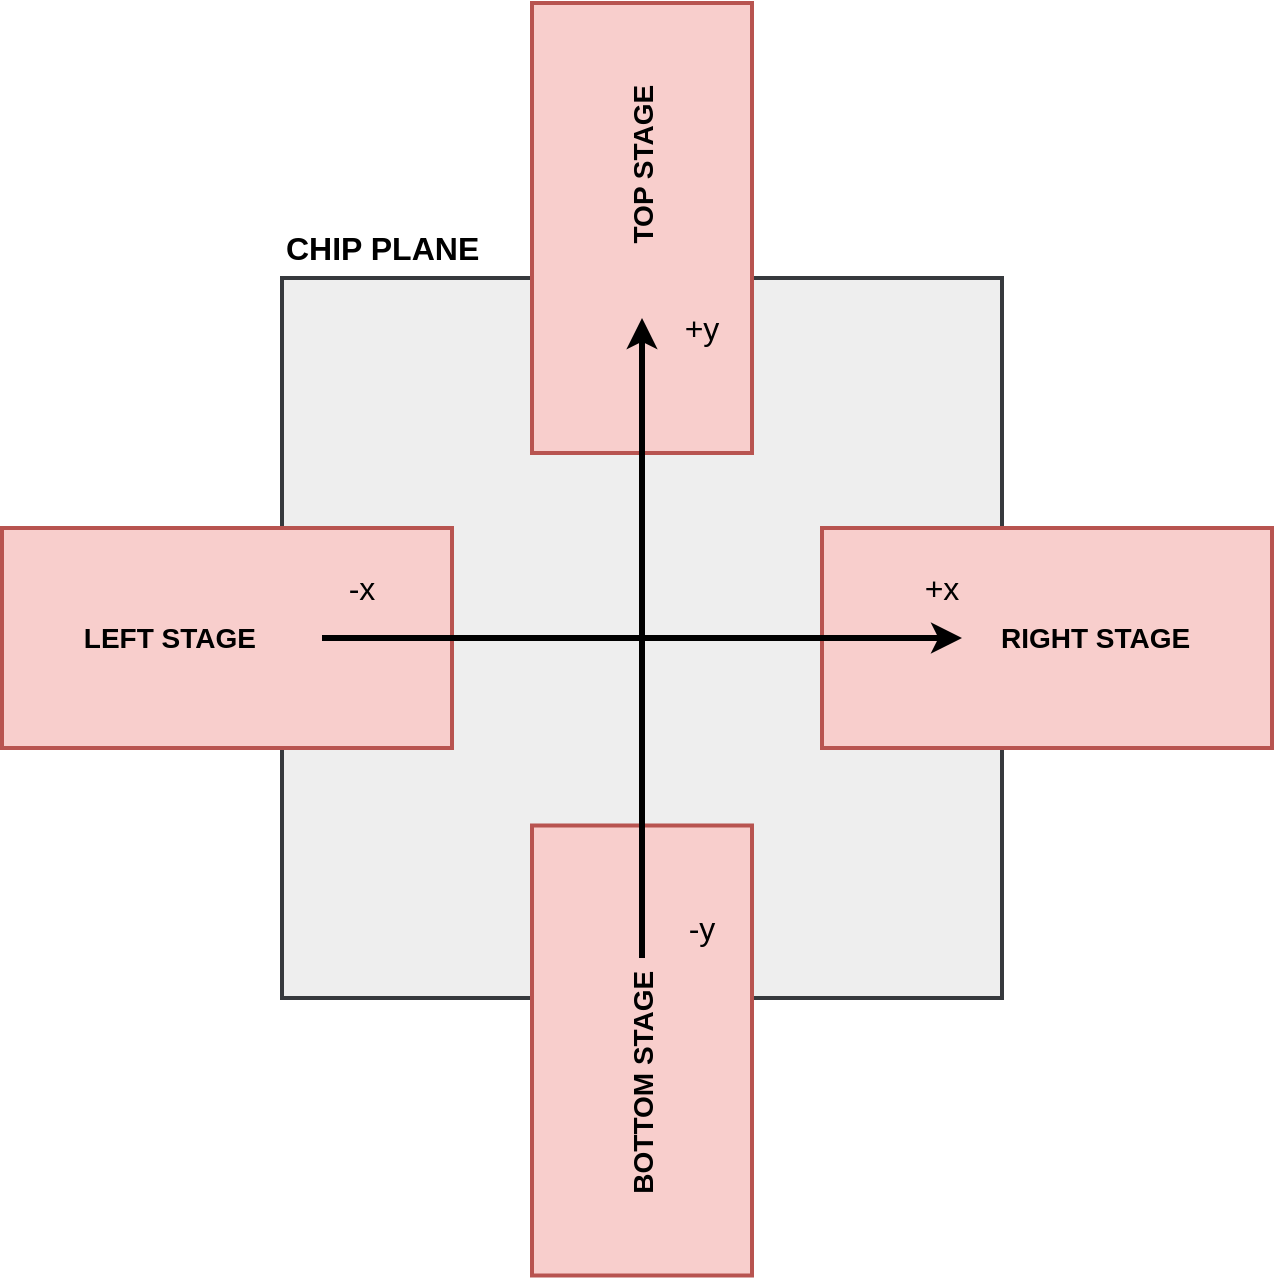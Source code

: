 <mxfile version="21.0.8" type="device"><diagram name="Page-1" id="DOimP59E7p54b-zu5Nfj"><mxGraphModel dx="1293" dy="974" grid="1" gridSize="10" guides="1" tooltips="1" connect="1" arrows="1" fold="1" page="1" pageScale="1" pageWidth="827" pageHeight="1169" math="0" shadow="0"><root><mxCell id="0"/><mxCell id="1" parent="0"/><mxCell id="Gb-9L3sM-am8C2LyLNz2-8" value="" style="rounded=0;whiteSpace=wrap;html=1;fontSize=16;fillColor=#eeeeee;strokeColor=#36393d;strokeWidth=2;" parent="1" vertex="1"><mxGeometry x="220" y="220" width="360" height="360" as="geometry"/></mxCell><mxCell id="Gb-9L3sM-am8C2LyLNz2-10" value="&lt;b&gt;RIGHT&amp;nbsp;STAGE &amp;nbsp; &amp;nbsp; &amp;nbsp; &amp;nbsp; &amp;nbsp;&lt;/b&gt;" style="rounded=0;whiteSpace=wrap;html=1;strokeWidth=2;fontSize=14;fillColor=#f8cecc;strokeColor=#b85450;align=right;" parent="1" vertex="1"><mxGeometry x="490" y="345" width="225" height="110" as="geometry"/></mxCell><mxCell id="Gb-9L3sM-am8C2LyLNz2-9" value="CHIP PLANE" style="text;html=1;strokeColor=none;fillColor=none;align=left;verticalAlign=middle;whiteSpace=wrap;rounded=0;fontSize=16;fontStyle=1" parent="1" vertex="1"><mxGeometry x="220" y="190" width="360" height="30" as="geometry"/></mxCell><mxCell id="Gb-9L3sM-am8C2LyLNz2-11" value="&lt;b style=&quot;font-size: 14px;&quot;&gt;&amp;nbsp; &amp;nbsp; &amp;nbsp; &amp;nbsp; &amp;nbsp; LEFT STAGE&lt;/b&gt;" style="rounded=0;whiteSpace=wrap;html=1;strokeWidth=2;fontSize=14;fillColor=#f8cecc;strokeColor=#b85450;align=left;" parent="1" vertex="1"><mxGeometry x="80" y="345" width="225" height="110" as="geometry"/></mxCell><mxCell id="Gb-9L3sM-am8C2LyLNz2-14" value="&lt;b style=&quot;font-size: 14px;&quot;&gt;TOP STAGE &amp;nbsp; &amp;nbsp; &amp;nbsp; &amp;nbsp; &amp;nbsp;&lt;/b&gt;" style="rounded=0;whiteSpace=wrap;html=1;strokeWidth=2;fontSize=14;fillColor=#f8cecc;strokeColor=#b85450;align=right;rotation=-90;" parent="1" vertex="1"><mxGeometry x="287.5" y="140" width="225" height="110" as="geometry"/></mxCell><mxCell id="Gb-9L3sM-am8C2LyLNz2-13" value="&lt;b style=&quot;font-size: 14px;&quot;&gt;&lt;font style=&quot;font-size: 14px;&quot;&gt;&amp;nbsp; &amp;nbsp; &amp;nbsp; &amp;nbsp; &amp;nbsp; BOTTOM STAGE&lt;/font&gt;&lt;/b&gt;" style="rounded=0;whiteSpace=wrap;html=1;strokeWidth=2;fontSize=14;fillColor=#f8cecc;strokeColor=#b85450;align=left;rotation=-90;" parent="1" vertex="1"><mxGeometry x="287.5" y="551.25" width="225" height="110" as="geometry"/></mxCell><mxCell id="Gb-9L3sM-am8C2LyLNz2-2" value="" style="endArrow=classic;html=1;rounded=0;strokeWidth=3;" parent="1" edge="1"><mxGeometry width="50" height="50" relative="1" as="geometry"><mxPoint x="400" y="560" as="sourcePoint"/><mxPoint x="400" y="240" as="targetPoint"/></mxGeometry></mxCell><mxCell id="Gb-9L3sM-am8C2LyLNz2-5" value="&lt;font style=&quot;font-size: 16px;&quot;&gt;-x&lt;/font&gt;" style="text;html=1;strokeColor=none;fillColor=none;align=center;verticalAlign=middle;whiteSpace=wrap;rounded=0;" parent="1" vertex="1"><mxGeometry x="230" y="360" width="60" height="30" as="geometry"/></mxCell><mxCell id="Gb-9L3sM-am8C2LyLNz2-6" value="&lt;font style=&quot;font-size: 16px;&quot;&gt;+y&lt;/font&gt;" style="text;html=1;strokeColor=none;fillColor=none;align=center;verticalAlign=middle;whiteSpace=wrap;rounded=0;" parent="1" vertex="1"><mxGeometry x="400" y="230" width="60" height="30" as="geometry"/></mxCell><mxCell id="Gb-9L3sM-am8C2LyLNz2-7" value="&lt;font style=&quot;font-size: 16px;&quot;&gt;-y&lt;/font&gt;" style="text;html=1;strokeColor=none;fillColor=none;align=center;verticalAlign=middle;whiteSpace=wrap;rounded=0;" parent="1" vertex="1"><mxGeometry x="400" y="530" width="60" height="30" as="geometry"/></mxCell><mxCell id="Gb-9L3sM-am8C2LyLNz2-1" value="" style="endArrow=classic;html=1;rounded=0;strokeWidth=3;" parent="1" edge="1"><mxGeometry width="50" height="50" relative="1" as="geometry"><mxPoint x="240" y="400" as="sourcePoint"/><mxPoint x="560" y="400" as="targetPoint"/></mxGeometry></mxCell><mxCell id="Gb-9L3sM-am8C2LyLNz2-3" value="&lt;font style=&quot;font-size: 16px;&quot;&gt;+x&lt;/font&gt;" style="text;html=1;strokeColor=none;fillColor=none;align=center;verticalAlign=middle;whiteSpace=wrap;rounded=0;" parent="1" vertex="1"><mxGeometry x="520" y="360" width="60" height="30" as="geometry"/></mxCell></root></mxGraphModel></diagram></mxfile>